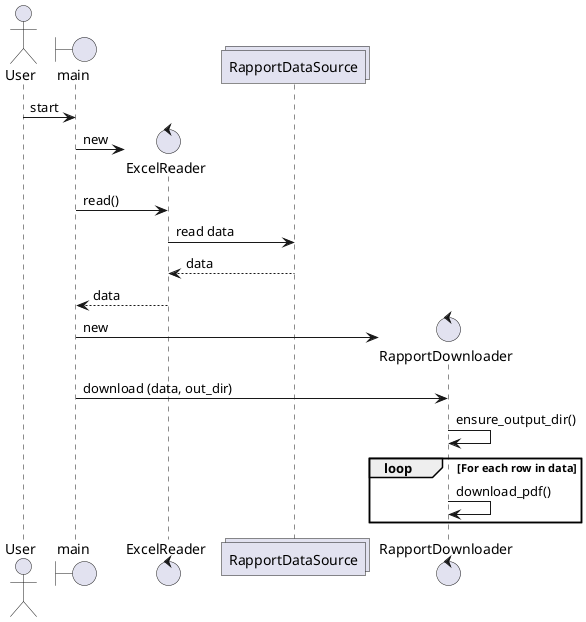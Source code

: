 @startuml SequenceDiagram
actor User as user
boundary main
user -> main : start
create control ExcelReader as reader
main -> reader : new
main -> reader : read()
collections RapportDataSource as datasource
reader -> datasource : read data
datasource --> reader : data
reader --> main : data
create control RapportDownloader as downloader
main -> downloader : new
main -> downloader : download (data, out_dir)
downloader -> downloader : ensure_output_dir()
loop For each row in data
    downloader -> downloader : download_pdf()
end
@enduml